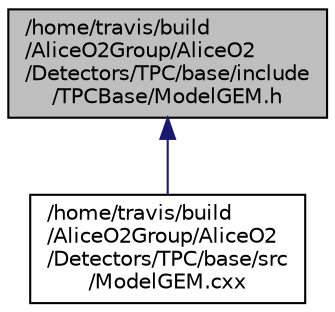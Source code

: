 digraph "/home/travis/build/AliceO2Group/AliceO2/Detectors/TPC/base/include/TPCBase/ModelGEM.h"
{
 // INTERACTIVE_SVG=YES
  bgcolor="transparent";
  edge [fontname="Helvetica",fontsize="10",labelfontname="Helvetica",labelfontsize="10"];
  node [fontname="Helvetica",fontsize="10",shape=record];
  Node2 [label="/home/travis/build\l/AliceO2Group/AliceO2\l/Detectors/TPC/base/include\l/TPCBase/ModelGEM.h",height=0.2,width=0.4,color="black", fillcolor="grey75", style="filled", fontcolor="black"];
  Node2 -> Node3 [dir="back",color="midnightblue",fontsize="10",style="solid",fontname="Helvetica"];
  Node3 [label="/home/travis/build\l/AliceO2Group/AliceO2\l/Detectors/TPC/base/src\l/ModelGEM.cxx",height=0.2,width=0.4,color="black",URL="$d9/dca/ModelGEM_8cxx.html",tooltip="Implementations for the model calculations + simulations of the GEM efficiencies. ..."];
}
